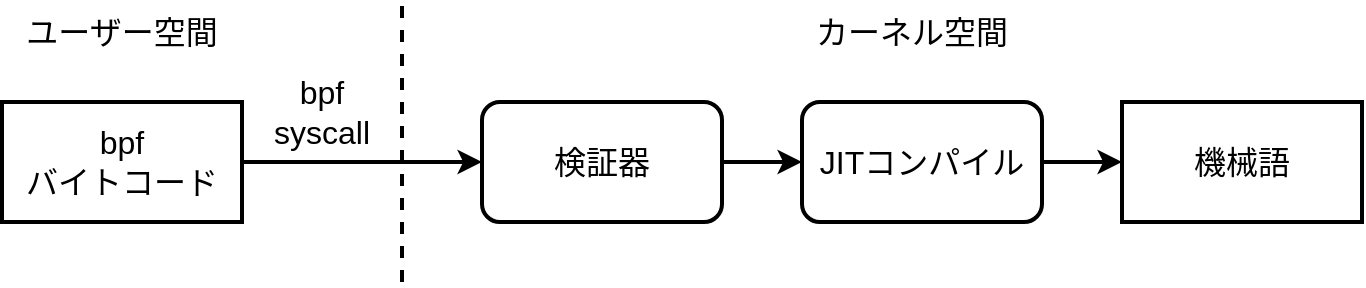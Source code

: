 <mxfile version="20.0.4" type="device"><diagram id="3kyjFJw4Io_mKUO8dDm3" name="Page-1"><mxGraphModel dx="770" dy="514" grid="1" gridSize="10" guides="1" tooltips="1" connect="1" arrows="1" fold="1" page="1" pageScale="1" pageWidth="850" pageHeight="1100" math="0" shadow="0"><root><mxCell id="0"/><mxCell id="1" parent="0"/><mxCell id="iqwgM2mTcjftDouV0m76-6" style="edgeStyle=orthogonalEdgeStyle;rounded=0;orthogonalLoop=1;jettySize=auto;html=1;exitX=1;exitY=0.5;exitDx=0;exitDy=0;entryX=0;entryY=0.5;entryDx=0;entryDy=0;fontSize=16;strokeWidth=2;" edge="1" parent="1" source="iqwgM2mTcjftDouV0m76-2" target="iqwgM2mTcjftDouV0m76-3"><mxGeometry relative="1" as="geometry"/></mxCell><mxCell id="iqwgM2mTcjftDouV0m76-2" value="&lt;div style=&quot;font-size: 16px;&quot;&gt;&lt;font style=&quot;font-size: 16px;&quot;&gt;bpf&lt;/font&gt;&lt;/div&gt;&lt;div style=&quot;font-size: 16px;&quot;&gt;&lt;font style=&quot;font-size: 16px;&quot;&gt;バイトコード&lt;br&gt;&lt;/font&gt;&lt;/div&gt;" style="rounded=0;whiteSpace=wrap;html=1;strokeWidth=2;" vertex="1" parent="1"><mxGeometry x="40" y="60" width="120" height="60" as="geometry"/></mxCell><mxCell id="iqwgM2mTcjftDouV0m76-7" style="edgeStyle=orthogonalEdgeStyle;rounded=0;orthogonalLoop=1;jettySize=auto;html=1;exitX=1;exitY=0.5;exitDx=0;exitDy=0;entryX=0;entryY=0.5;entryDx=0;entryDy=0;fontSize=16;strokeWidth=2;" edge="1" parent="1" source="iqwgM2mTcjftDouV0m76-3" target="iqwgM2mTcjftDouV0m76-4"><mxGeometry relative="1" as="geometry"/></mxCell><mxCell id="iqwgM2mTcjftDouV0m76-3" value="&lt;font style=&quot;font-size: 16px;&quot;&gt;検証器&lt;/font&gt;" style="rounded=1;whiteSpace=wrap;html=1;strokeWidth=2;" vertex="1" parent="1"><mxGeometry x="280" y="60" width="120" height="60" as="geometry"/></mxCell><mxCell id="iqwgM2mTcjftDouV0m76-8" style="edgeStyle=orthogonalEdgeStyle;rounded=0;orthogonalLoop=1;jettySize=auto;html=1;exitX=1;exitY=0.5;exitDx=0;exitDy=0;entryX=0;entryY=0.5;entryDx=0;entryDy=0;fontSize=16;strokeWidth=2;" edge="1" parent="1" source="iqwgM2mTcjftDouV0m76-4" target="iqwgM2mTcjftDouV0m76-5"><mxGeometry relative="1" as="geometry"/></mxCell><mxCell id="iqwgM2mTcjftDouV0m76-4" value="&lt;font style=&quot;font-size: 16px;&quot;&gt;JITコンパイル&lt;/font&gt;" style="rounded=1;whiteSpace=wrap;html=1;strokeWidth=2;" vertex="1" parent="1"><mxGeometry x="440" y="60" width="120" height="60" as="geometry"/></mxCell><mxCell id="iqwgM2mTcjftDouV0m76-5" value="&lt;font style=&quot;font-size: 16px;&quot;&gt;機械語&lt;br&gt;&lt;/font&gt;" style="rounded=0;whiteSpace=wrap;html=1;strokeWidth=2;" vertex="1" parent="1"><mxGeometry x="600" y="60" width="120" height="60" as="geometry"/></mxCell><mxCell id="iqwgM2mTcjftDouV0m76-9" value="" style="endArrow=none;dashed=1;html=1;rounded=0;fontSize=16;strokeWidth=2;" edge="1" parent="1"><mxGeometry width="50" height="50" relative="1" as="geometry"><mxPoint x="240" y="150" as="sourcePoint"/><mxPoint x="240" y="10" as="targetPoint"/></mxGeometry></mxCell><mxCell id="iqwgM2mTcjftDouV0m76-10" value="ユーザー空間" style="text;html=1;strokeColor=none;fillColor=none;align=center;verticalAlign=middle;whiteSpace=wrap;rounded=0;fontSize=16;" vertex="1" parent="1"><mxGeometry x="45" y="10" width="110" height="30" as="geometry"/></mxCell><mxCell id="iqwgM2mTcjftDouV0m76-11" value="カーネル空間" style="text;html=1;strokeColor=none;fillColor=none;align=center;verticalAlign=middle;whiteSpace=wrap;rounded=0;fontSize=16;" vertex="1" parent="1"><mxGeometry x="440" y="10" width="110" height="30" as="geometry"/></mxCell><mxCell id="iqwgM2mTcjftDouV0m76-12" value="bpf syscall" style="text;html=1;strokeColor=none;fillColor=none;align=center;verticalAlign=middle;whiteSpace=wrap;rounded=0;fontSize=16;" vertex="1" parent="1"><mxGeometry x="170" y="50" width="60" height="30" as="geometry"/></mxCell></root></mxGraphModel></diagram></mxfile>